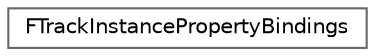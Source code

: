 digraph "Graphical Class Hierarchy"
{
 // INTERACTIVE_SVG=YES
 // LATEX_PDF_SIZE
  bgcolor="transparent";
  edge [fontname=Helvetica,fontsize=10,labelfontname=Helvetica,labelfontsize=10];
  node [fontname=Helvetica,fontsize=10,shape=box,height=0.2,width=0.4];
  rankdir="LR";
  Node0 [id="Node000000",label="FTrackInstancePropertyBindings",height=0.2,width=0.4,color="grey40", fillcolor="white", style="filled",URL="$de/d6c/classFTrackInstancePropertyBindings.html",tooltip="Manages bindings to keyed properties for a track instance."];
}
